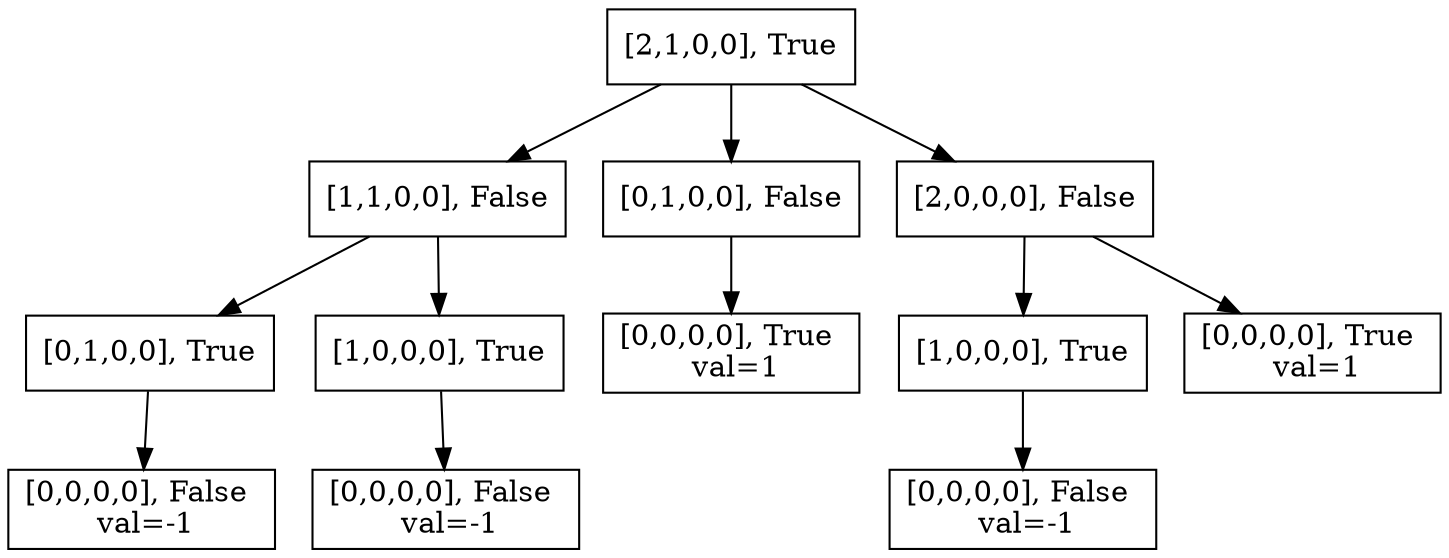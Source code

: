 digraph D {
    node[shape=record];

    A  [label="[2,1,0,0], True" ];
    B0 [label="[1,1,0,0], False"];
    B1 [label="[0,1,0,0], False"];
    B2 [label="[2,0,0,0], False"];

    A->B0,B1,B2

    B01 [label="[0,1,0,0], True"];
    B02 [label="[1,0,0,0], True"];

    B0->B01,B02

    B10 [label="[0,0,0,0], True \n val=1"];
    B1-> B10

    B20 [label="[1,0,0,0], True"];
    B21 [label="[0,0,0,0], True \n val=1"];
    B2-> B20,B21

    B010 [label="[0,0,0,0], False \n val=-1"];
    B01->B010

    B020 [label="[0,0,0,0], False \n val=-1"];
    B02->B020

    B200 [label="[0,0,0,0], False \n val=-1" ];
    B20->B200

}
